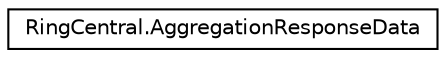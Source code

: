 digraph "Graphical Class Hierarchy"
{
 // LATEX_PDF_SIZE
  edge [fontname="Helvetica",fontsize="10",labelfontname="Helvetica",labelfontsize="10"];
  node [fontname="Helvetica",fontsize="10",shape=record];
  rankdir="LR";
  Node0 [label="RingCentral.AggregationResponseData",height=0.2,width=0.4,color="black", fillcolor="white", style="filled",URL="$classRingCentral_1_1AggregationResponseData.html",tooltip="Aggregation result"];
}
